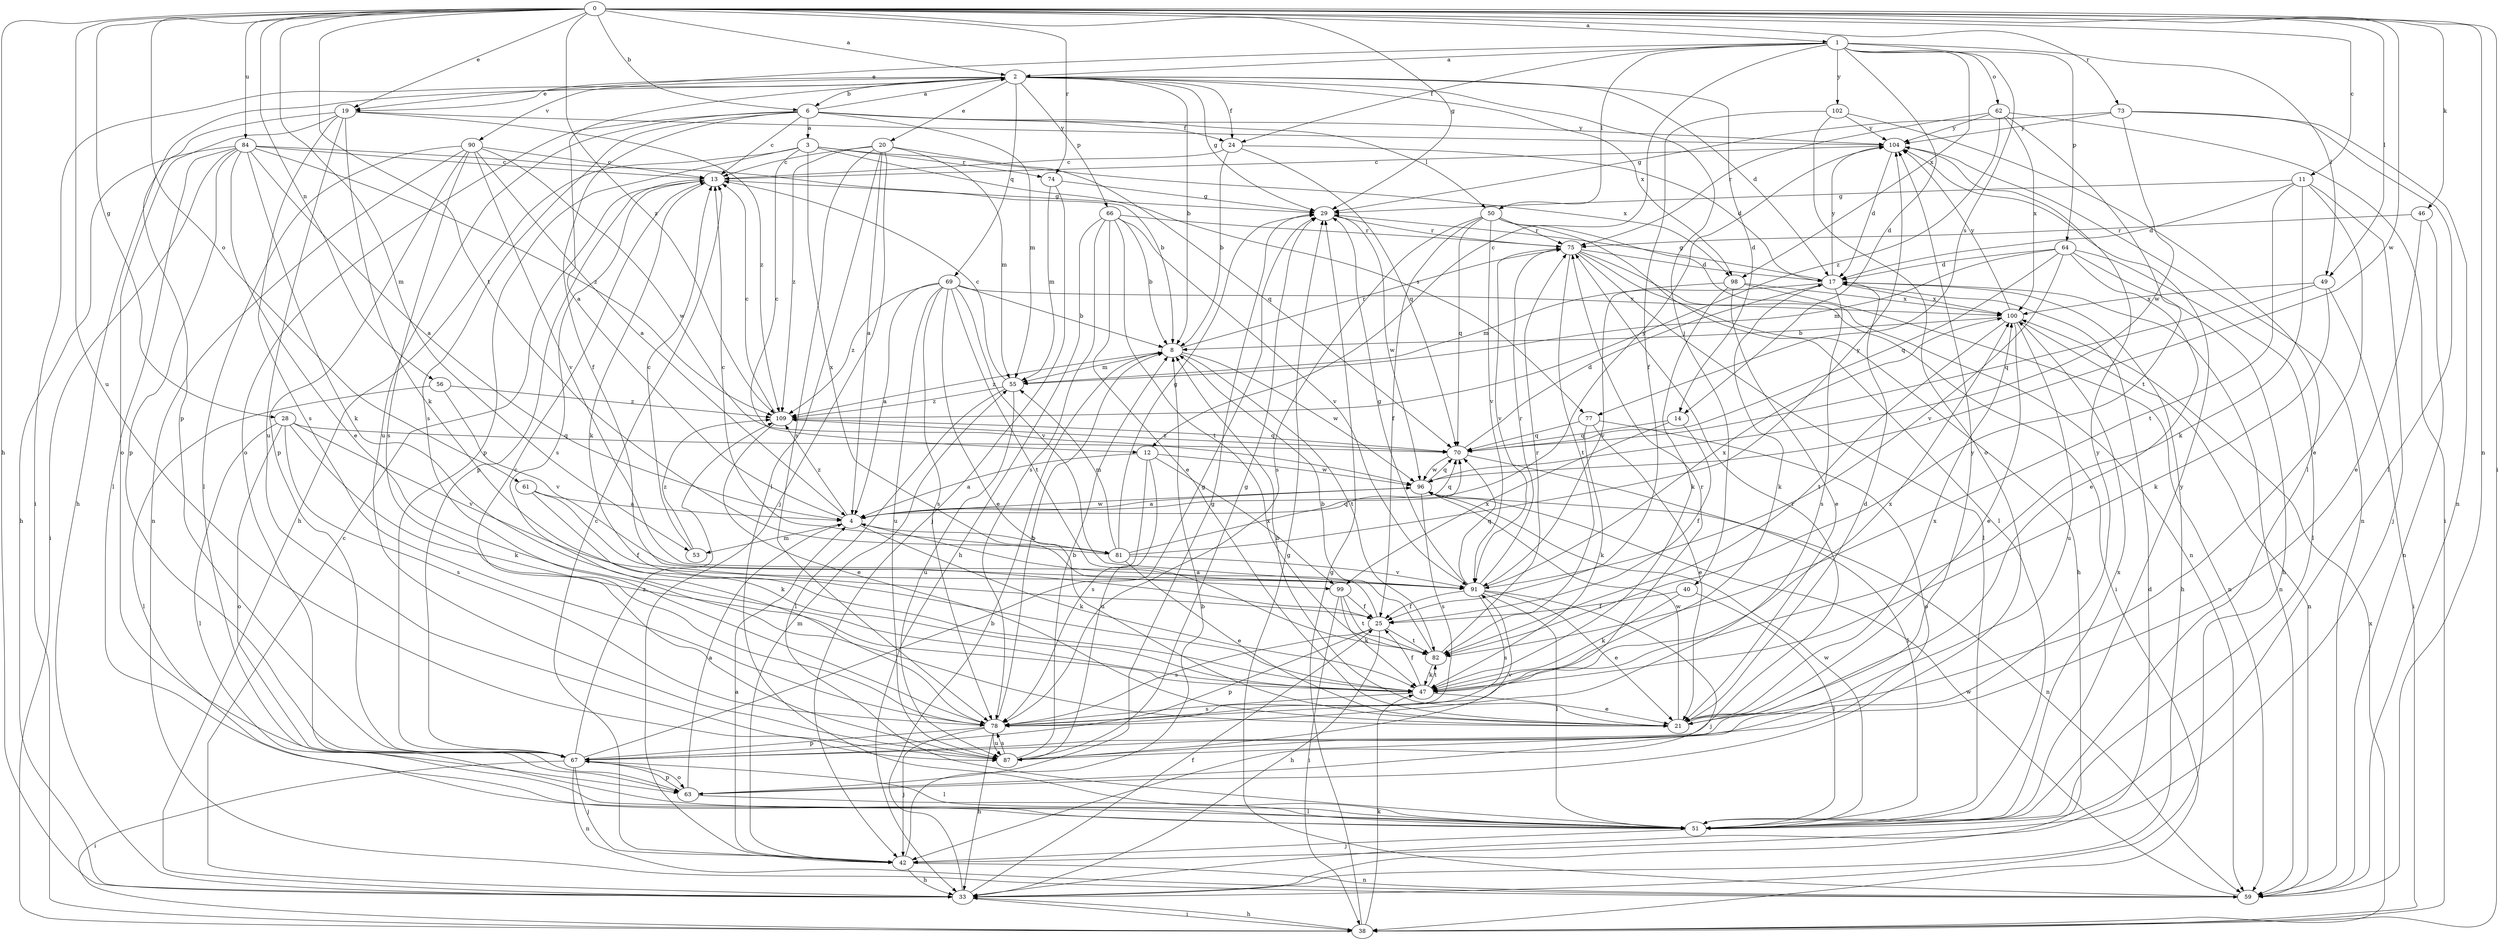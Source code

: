 strict digraph  {
0;
1;
2;
3;
4;
6;
8;
11;
12;
13;
14;
17;
19;
20;
21;
24;
25;
28;
29;
33;
38;
40;
42;
46;
47;
49;
50;
51;
53;
55;
56;
59;
61;
62;
63;
64;
66;
67;
69;
70;
73;
74;
75;
77;
78;
81;
82;
84;
87;
90;
91;
96;
98;
99;
100;
102;
104;
109;
0 -> 1  [label=a];
0 -> 2  [label=a];
0 -> 6  [label=b];
0 -> 11  [label=c];
0 -> 19  [label=e];
0 -> 28  [label=g];
0 -> 29  [label=g];
0 -> 33  [label=h];
0 -> 38  [label=i];
0 -> 46  [label=k];
0 -> 49  [label=l];
0 -> 53  [label=m];
0 -> 56  [label=n];
0 -> 59  [label=n];
0 -> 61  [label=o];
0 -> 73  [label=r];
0 -> 74  [label=r];
0 -> 81  [label=t];
0 -> 84  [label=u];
0 -> 87  [label=u];
0 -> 96  [label=w];
0 -> 109  [label=z];
1 -> 2  [label=a];
1 -> 12  [label=c];
1 -> 14  [label=d];
1 -> 19  [label=e];
1 -> 24  [label=f];
1 -> 49  [label=l];
1 -> 50  [label=l];
1 -> 62  [label=o];
1 -> 64  [label=p];
1 -> 77  [label=s];
1 -> 98  [label=x];
1 -> 102  [label=y];
2 -> 6  [label=b];
2 -> 8  [label=b];
2 -> 14  [label=d];
2 -> 17  [label=d];
2 -> 19  [label=e];
2 -> 20  [label=e];
2 -> 24  [label=f];
2 -> 29  [label=g];
2 -> 38  [label=i];
2 -> 40  [label=j];
2 -> 66  [label=p];
2 -> 67  [label=p];
2 -> 69  [label=q];
2 -> 90  [label=v];
2 -> 98  [label=x];
3 -> 12  [label=c];
3 -> 33  [label=h];
3 -> 67  [label=p];
3 -> 74  [label=r];
3 -> 77  [label=s];
3 -> 98  [label=x];
3 -> 99  [label=x];
4 -> 2  [label=a];
4 -> 47  [label=k];
4 -> 53  [label=m];
4 -> 70  [label=q];
4 -> 81  [label=t];
4 -> 96  [label=w];
4 -> 104  [label=y];
4 -> 109  [label=z];
6 -> 2  [label=a];
6 -> 3  [label=a];
6 -> 13  [label=c];
6 -> 24  [label=f];
6 -> 25  [label=f];
6 -> 50  [label=l];
6 -> 55  [label=m];
6 -> 63  [label=o];
6 -> 78  [label=s];
6 -> 87  [label=u];
6 -> 104  [label=y];
8 -> 55  [label=m];
8 -> 75  [label=r];
8 -> 82  [label=t];
8 -> 96  [label=w];
8 -> 109  [label=z];
11 -> 17  [label=d];
11 -> 21  [label=e];
11 -> 29  [label=g];
11 -> 42  [label=j];
11 -> 47  [label=k];
11 -> 82  [label=t];
12 -> 4  [label=a];
12 -> 78  [label=s];
12 -> 87  [label=u];
12 -> 96  [label=w];
12 -> 99  [label=x];
13 -> 29  [label=g];
13 -> 47  [label=k];
13 -> 67  [label=p];
13 -> 78  [label=s];
14 -> 25  [label=f];
14 -> 70  [label=q];
14 -> 99  [label=x];
17 -> 29  [label=g];
17 -> 33  [label=h];
17 -> 47  [label=k];
17 -> 55  [label=m];
17 -> 59  [label=n];
17 -> 78  [label=s];
17 -> 100  [label=x];
17 -> 104  [label=y];
19 -> 33  [label=h];
19 -> 47  [label=k];
19 -> 63  [label=o];
19 -> 78  [label=s];
19 -> 87  [label=u];
19 -> 104  [label=y];
19 -> 109  [label=z];
20 -> 4  [label=a];
20 -> 13  [label=c];
20 -> 42  [label=j];
20 -> 51  [label=l];
20 -> 55  [label=m];
20 -> 70  [label=q];
20 -> 78  [label=s];
20 -> 109  [label=z];
21 -> 8  [label=b];
21 -> 17  [label=d];
21 -> 96  [label=w];
21 -> 100  [label=x];
24 -> 8  [label=b];
24 -> 13  [label=c];
24 -> 17  [label=d];
24 -> 70  [label=q];
25 -> 4  [label=a];
25 -> 33  [label=h];
25 -> 67  [label=p];
25 -> 78  [label=s];
25 -> 82  [label=t];
28 -> 47  [label=k];
28 -> 51  [label=l];
28 -> 63  [label=o];
28 -> 70  [label=q];
28 -> 78  [label=s];
28 -> 91  [label=v];
29 -> 75  [label=r];
29 -> 96  [label=w];
33 -> 8  [label=b];
33 -> 13  [label=c];
33 -> 17  [label=d];
33 -> 25  [label=f];
33 -> 38  [label=i];
38 -> 29  [label=g];
38 -> 33  [label=h];
38 -> 47  [label=k];
38 -> 100  [label=x];
40 -> 25  [label=f];
40 -> 47  [label=k];
40 -> 51  [label=l];
42 -> 4  [label=a];
42 -> 8  [label=b];
42 -> 13  [label=c];
42 -> 33  [label=h];
42 -> 55  [label=m];
42 -> 59  [label=n];
46 -> 21  [label=e];
46 -> 59  [label=n];
46 -> 75  [label=r];
47 -> 21  [label=e];
47 -> 25  [label=f];
47 -> 78  [label=s];
47 -> 82  [label=t];
47 -> 100  [label=x];
49 -> 38  [label=i];
49 -> 47  [label=k];
49 -> 70  [label=q];
49 -> 100  [label=x];
50 -> 25  [label=f];
50 -> 51  [label=l];
50 -> 59  [label=n];
50 -> 70  [label=q];
50 -> 75  [label=r];
50 -> 78  [label=s];
50 -> 91  [label=v];
51 -> 42  [label=j];
51 -> 96  [label=w];
51 -> 100  [label=x];
51 -> 104  [label=y];
53 -> 13  [label=c];
53 -> 109  [label=z];
55 -> 13  [label=c];
55 -> 51  [label=l];
55 -> 87  [label=u];
55 -> 109  [label=z];
56 -> 51  [label=l];
56 -> 91  [label=v];
56 -> 109  [label=z];
59 -> 29  [label=g];
59 -> 96  [label=w];
61 -> 4  [label=a];
61 -> 25  [label=f];
61 -> 47  [label=k];
62 -> 38  [label=i];
62 -> 75  [label=r];
62 -> 82  [label=t];
62 -> 100  [label=x];
62 -> 104  [label=y];
62 -> 109  [label=z];
63 -> 4  [label=a];
63 -> 29  [label=g];
63 -> 51  [label=l];
63 -> 67  [label=p];
64 -> 17  [label=d];
64 -> 21  [label=e];
64 -> 33  [label=h];
64 -> 51  [label=l];
64 -> 55  [label=m];
64 -> 70  [label=q];
64 -> 91  [label=v];
66 -> 8  [label=b];
66 -> 21  [label=e];
66 -> 33  [label=h];
66 -> 75  [label=r];
66 -> 78  [label=s];
66 -> 82  [label=t];
66 -> 91  [label=v];
67 -> 29  [label=g];
67 -> 38  [label=i];
67 -> 42  [label=j];
67 -> 51  [label=l];
67 -> 59  [label=n];
67 -> 63  [label=o];
67 -> 75  [label=r];
67 -> 104  [label=y];
67 -> 109  [label=z];
69 -> 4  [label=a];
69 -> 8  [label=b];
69 -> 21  [label=e];
69 -> 78  [label=s];
69 -> 82  [label=t];
69 -> 87  [label=u];
69 -> 91  [label=v];
69 -> 100  [label=x];
69 -> 109  [label=z];
70 -> 17  [label=d];
70 -> 51  [label=l];
70 -> 96  [label=w];
70 -> 109  [label=z];
73 -> 29  [label=g];
73 -> 51  [label=l];
73 -> 59  [label=n];
73 -> 96  [label=w];
73 -> 104  [label=y];
74 -> 29  [label=g];
74 -> 42  [label=j];
74 -> 55  [label=m];
75 -> 17  [label=d];
75 -> 33  [label=h];
75 -> 38  [label=i];
75 -> 51  [label=l];
75 -> 82  [label=t];
75 -> 91  [label=v];
77 -> 21  [label=e];
77 -> 47  [label=k];
77 -> 63  [label=o];
77 -> 70  [label=q];
78 -> 8  [label=b];
78 -> 33  [label=h];
78 -> 42  [label=j];
78 -> 67  [label=p];
78 -> 75  [label=r];
78 -> 87  [label=u];
81 -> 13  [label=c];
81 -> 21  [label=e];
81 -> 29  [label=g];
81 -> 55  [label=m];
81 -> 70  [label=q];
81 -> 91  [label=v];
81 -> 104  [label=y];
82 -> 8  [label=b];
82 -> 47  [label=k];
82 -> 75  [label=r];
84 -> 4  [label=a];
84 -> 8  [label=b];
84 -> 13  [label=c];
84 -> 21  [label=e];
84 -> 33  [label=h];
84 -> 38  [label=i];
84 -> 47  [label=k];
84 -> 51  [label=l];
84 -> 67  [label=p];
84 -> 109  [label=z];
87 -> 8  [label=b];
87 -> 13  [label=c];
87 -> 29  [label=g];
87 -> 78  [label=s];
87 -> 91  [label=v];
87 -> 104  [label=y];
90 -> 4  [label=a];
90 -> 13  [label=c];
90 -> 51  [label=l];
90 -> 59  [label=n];
90 -> 67  [label=p];
90 -> 78  [label=s];
90 -> 91  [label=v];
90 -> 96  [label=w];
91 -> 21  [label=e];
91 -> 25  [label=f];
91 -> 29  [label=g];
91 -> 42  [label=j];
91 -> 51  [label=l];
91 -> 70  [label=q];
91 -> 75  [label=r];
91 -> 78  [label=s];
91 -> 100  [label=x];
96 -> 4  [label=a];
96 -> 59  [label=n];
96 -> 70  [label=q];
96 -> 78  [label=s];
98 -> 21  [label=e];
98 -> 47  [label=k];
98 -> 59  [label=n];
98 -> 91  [label=v];
98 -> 100  [label=x];
99 -> 25  [label=f];
99 -> 38  [label=i];
99 -> 47  [label=k];
99 -> 82  [label=t];
100 -> 8  [label=b];
100 -> 21  [label=e];
100 -> 59  [label=n];
100 -> 82  [label=t];
100 -> 87  [label=u];
100 -> 104  [label=y];
102 -> 25  [label=f];
102 -> 51  [label=l];
102 -> 63  [label=o];
102 -> 104  [label=y];
104 -> 13  [label=c];
104 -> 17  [label=d];
104 -> 59  [label=n];
109 -> 13  [label=c];
109 -> 21  [label=e];
109 -> 70  [label=q];
}
